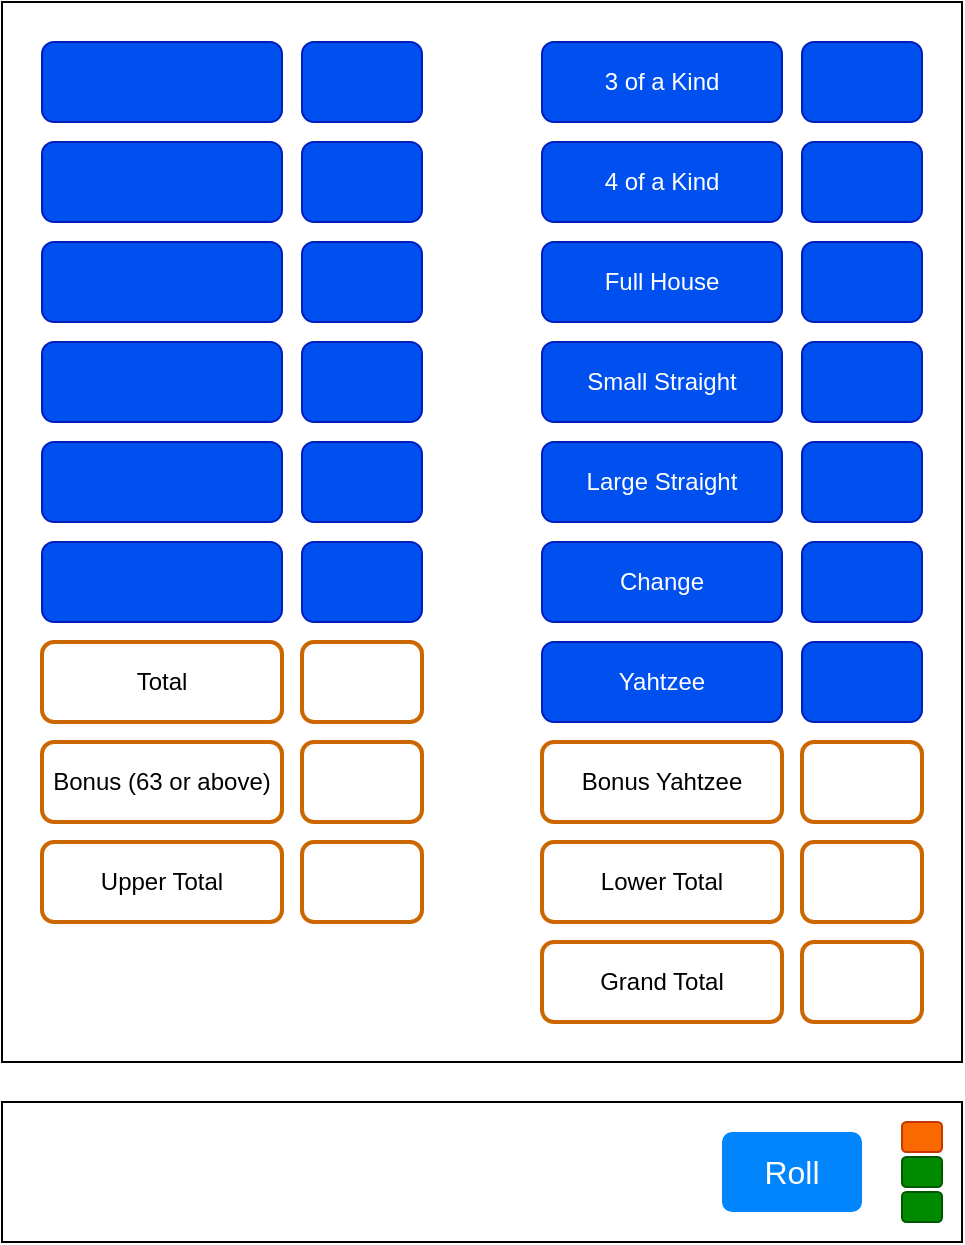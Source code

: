 <mxfile version="21.6.5" type="github">
  <diagram name="Page-1" id="gRaPweRWtWDCKEXZ7Hsl">
    <mxGraphModel dx="1678" dy="893" grid="1" gridSize="10" guides="1" tooltips="1" connect="1" arrows="1" fold="1" page="1" pageScale="1" pageWidth="850" pageHeight="1100" math="0" shadow="0">
      <root>
        <mxCell id="0" />
        <mxCell id="1" parent="0" />
        <mxCell id="erOUlVRGvqyGRUIqHfGN-49" value="" style="rounded=0;whiteSpace=wrap;html=1;" vertex="1" parent="1">
          <mxGeometry x="60" y="610" width="480" height="70" as="geometry" />
        </mxCell>
        <mxCell id="erOUlVRGvqyGRUIqHfGN-42" value="" style="rounded=0;whiteSpace=wrap;html=1;" vertex="1" parent="1">
          <mxGeometry x="60" y="60" width="480" height="530" as="geometry" />
        </mxCell>
        <mxCell id="erOUlVRGvqyGRUIqHfGN-1" value="" style="rounded=1;whiteSpace=wrap;html=1;fillColor=#0050ef;fontColor=#ffffff;strokeColor=#001DBC;" vertex="1" parent="1">
          <mxGeometry x="80" y="80" width="120" height="40" as="geometry" />
        </mxCell>
        <mxCell id="erOUlVRGvqyGRUIqHfGN-2" value="" style="rounded=1;whiteSpace=wrap;html=1;fillColor=#0050ef;fontColor=#ffffff;strokeColor=#001DBC;" vertex="1" parent="1">
          <mxGeometry x="80" y="130" width="120" height="40" as="geometry" />
        </mxCell>
        <mxCell id="erOUlVRGvqyGRUIqHfGN-3" value="Total" style="rounded=1;whiteSpace=wrap;html=1;strokeWidth=2;strokeColor=#CC6600;" vertex="1" parent="1">
          <mxGeometry x="80" y="380" width="120" height="40" as="geometry" />
        </mxCell>
        <mxCell id="erOUlVRGvqyGRUIqHfGN-4" value="" style="rounded=1;whiteSpace=wrap;html=1;fillColor=#0050ef;fontColor=#ffffff;strokeColor=#001DBC;" vertex="1" parent="1">
          <mxGeometry x="80" y="230" width="120" height="40" as="geometry" />
        </mxCell>
        <mxCell id="erOUlVRGvqyGRUIqHfGN-5" value="" style="rounded=1;whiteSpace=wrap;html=1;fillColor=#0050ef;fontColor=#ffffff;strokeColor=#001DBC;" vertex="1" parent="1">
          <mxGeometry x="80" y="180" width="120" height="40" as="geometry" />
        </mxCell>
        <mxCell id="erOUlVRGvqyGRUIqHfGN-6" value="" style="rounded=1;whiteSpace=wrap;html=1;fillColor=#0050ef;fontColor=#ffffff;strokeColor=#001DBC;" vertex="1" parent="1">
          <mxGeometry x="80" y="280" width="120" height="40" as="geometry" />
        </mxCell>
        <mxCell id="erOUlVRGvqyGRUIqHfGN-7" value="" style="rounded=1;whiteSpace=wrap;html=1;fillColor=#0050ef;fontColor=#ffffff;strokeColor=#001DBC;" vertex="1" parent="1">
          <mxGeometry x="80" y="330" width="120" height="40" as="geometry" />
        </mxCell>
        <mxCell id="erOUlVRGvqyGRUIqHfGN-8" value="Upper Total" style="rounded=1;whiteSpace=wrap;html=1;strokeWidth=2;strokeColor=#CC6600;" vertex="1" parent="1">
          <mxGeometry x="80" y="480" width="120" height="40" as="geometry" />
        </mxCell>
        <mxCell id="erOUlVRGvqyGRUIqHfGN-9" value="Bonus (63 or above)" style="rounded=1;whiteSpace=wrap;html=1;strokeWidth=2;strokeColor=#CC6600;" vertex="1" parent="1">
          <mxGeometry x="80" y="430" width="120" height="40" as="geometry" />
        </mxCell>
        <mxCell id="erOUlVRGvqyGRUIqHfGN-11" value="3 of a Kind" style="rounded=1;whiteSpace=wrap;html=1;fillColor=#0050ef;fontColor=#ffffff;strokeColor=#001DBC;" vertex="1" parent="1">
          <mxGeometry x="330" y="80" width="120" height="40" as="geometry" />
        </mxCell>
        <mxCell id="erOUlVRGvqyGRUIqHfGN-12" value="Bonus Yahtzee" style="rounded=1;whiteSpace=wrap;html=1;strokeWidth=2;strokeColor=#CC6600;" vertex="1" parent="1">
          <mxGeometry x="330" y="430" width="120" height="40" as="geometry" />
        </mxCell>
        <mxCell id="erOUlVRGvqyGRUIqHfGN-13" value="Full House" style="rounded=1;whiteSpace=wrap;html=1;fillColor=#0050ef;fontColor=#ffffff;strokeColor=#001DBC;" vertex="1" parent="1">
          <mxGeometry x="330" y="180" width="120" height="40" as="geometry" />
        </mxCell>
        <mxCell id="erOUlVRGvqyGRUIqHfGN-14" value="4 of a Kind" style="rounded=1;whiteSpace=wrap;html=1;fillColor=#0050ef;fontColor=#ffffff;strokeColor=#001DBC;" vertex="1" parent="1">
          <mxGeometry x="330" y="130" width="120" height="40" as="geometry" />
        </mxCell>
        <mxCell id="erOUlVRGvqyGRUIqHfGN-15" value="Small Straight" style="rounded=1;whiteSpace=wrap;html=1;fillColor=#0050ef;fontColor=#ffffff;strokeColor=#001DBC;" vertex="1" parent="1">
          <mxGeometry x="330" y="230" width="120" height="40" as="geometry" />
        </mxCell>
        <mxCell id="erOUlVRGvqyGRUIqHfGN-16" value="Large Straight" style="rounded=1;whiteSpace=wrap;html=1;fillColor=#0050ef;fontColor=#ffffff;strokeColor=#001DBC;" vertex="1" parent="1">
          <mxGeometry x="330" y="280" width="120" height="40" as="geometry" />
        </mxCell>
        <mxCell id="erOUlVRGvqyGRUIqHfGN-17" value="Grand Total" style="rounded=1;whiteSpace=wrap;html=1;strokeWidth=2;strokeColor=#CC6600;" vertex="1" parent="1">
          <mxGeometry x="330" y="530" width="120" height="40" as="geometry" />
        </mxCell>
        <mxCell id="erOUlVRGvqyGRUIqHfGN-18" value="Lower Total" style="rounded=1;whiteSpace=wrap;html=1;strokeWidth=2;strokeColor=#CC6600;" vertex="1" parent="1">
          <mxGeometry x="330" y="480" width="120" height="40" as="geometry" />
        </mxCell>
        <mxCell id="erOUlVRGvqyGRUIqHfGN-19" value="" style="rounded=1;whiteSpace=wrap;html=1;fillColor=#0050ef;fontColor=#ffffff;strokeColor=#001DBC;" vertex="1" parent="1">
          <mxGeometry x="210" y="80" width="60" height="40" as="geometry" />
        </mxCell>
        <mxCell id="erOUlVRGvqyGRUIqHfGN-20" value="" style="rounded=1;whiteSpace=wrap;html=1;fillColor=#0050ef;fontColor=#ffffff;strokeColor=#001DBC;" vertex="1" parent="1">
          <mxGeometry x="210" y="130" width="60" height="40" as="geometry" />
        </mxCell>
        <mxCell id="erOUlVRGvqyGRUIqHfGN-21" value="" style="rounded=1;whiteSpace=wrap;html=1;fillColor=#0050ef;fontColor=#ffffff;strokeColor=#001DBC;" vertex="1" parent="1">
          <mxGeometry x="210" y="180" width="60" height="40" as="geometry" />
        </mxCell>
        <mxCell id="erOUlVRGvqyGRUIqHfGN-22" value="" style="rounded=1;whiteSpace=wrap;html=1;fillColor=#0050ef;fontColor=#ffffff;strokeColor=#001DBC;" vertex="1" parent="1">
          <mxGeometry x="210" y="230" width="60" height="40" as="geometry" />
        </mxCell>
        <mxCell id="erOUlVRGvqyGRUIqHfGN-23" value="" style="rounded=1;whiteSpace=wrap;html=1;fillColor=#0050ef;fontColor=#ffffff;strokeColor=#001DBC;" vertex="1" parent="1">
          <mxGeometry x="210" y="280" width="60" height="40" as="geometry" />
        </mxCell>
        <mxCell id="erOUlVRGvqyGRUIqHfGN-24" value="" style="rounded=1;whiteSpace=wrap;html=1;fillColor=#0050ef;fontColor=#ffffff;strokeColor=#001DBC;" vertex="1" parent="1">
          <mxGeometry x="210" y="330" width="60" height="40" as="geometry" />
        </mxCell>
        <mxCell id="erOUlVRGvqyGRUIqHfGN-25" value="" style="rounded=1;whiteSpace=wrap;html=1;strokeWidth=2;strokeColor=#CC6600;" vertex="1" parent="1">
          <mxGeometry x="210" y="380" width="60" height="40" as="geometry" />
        </mxCell>
        <mxCell id="erOUlVRGvqyGRUIqHfGN-26" value="" style="rounded=1;whiteSpace=wrap;html=1;strokeWidth=2;strokeColor=#CC6600;" vertex="1" parent="1">
          <mxGeometry x="210" y="430" width="60" height="40" as="geometry" />
        </mxCell>
        <mxCell id="erOUlVRGvqyGRUIqHfGN-27" value="" style="rounded=1;whiteSpace=wrap;html=1;strokeWidth=2;strokeColor=#CC6600;" vertex="1" parent="1">
          <mxGeometry x="210" y="480" width="60" height="40" as="geometry" />
        </mxCell>
        <mxCell id="erOUlVRGvqyGRUIqHfGN-28" value="Change" style="rounded=1;whiteSpace=wrap;html=1;fillColor=#0050ef;fontColor=#ffffff;strokeColor=#001DBC;" vertex="1" parent="1">
          <mxGeometry x="330" y="330" width="120" height="40" as="geometry" />
        </mxCell>
        <mxCell id="erOUlVRGvqyGRUIqHfGN-29" value="Yahtzee" style="rounded=1;whiteSpace=wrap;html=1;fillColor=#0050ef;fontColor=#ffffff;strokeColor=#001DBC;" vertex="1" parent="1">
          <mxGeometry x="330" y="380" width="120" height="40" as="geometry" />
        </mxCell>
        <mxCell id="erOUlVRGvqyGRUIqHfGN-31" value="" style="rounded=1;whiteSpace=wrap;html=1;fillColor=#0050ef;fontColor=#ffffff;strokeColor=#001DBC;" vertex="1" parent="1">
          <mxGeometry x="460" y="80" width="60" height="40" as="geometry" />
        </mxCell>
        <mxCell id="erOUlVRGvqyGRUIqHfGN-32" value="" style="rounded=1;whiteSpace=wrap;html=1;fillColor=#0050ef;fontColor=#ffffff;strokeColor=#001DBC;" vertex="1" parent="1">
          <mxGeometry x="460" y="130" width="60" height="40" as="geometry" />
        </mxCell>
        <mxCell id="erOUlVRGvqyGRUIqHfGN-33" value="" style="rounded=1;whiteSpace=wrap;html=1;fillColor=#0050ef;fontColor=#ffffff;strokeColor=#001DBC;" vertex="1" parent="1">
          <mxGeometry x="460" y="180" width="60" height="40" as="geometry" />
        </mxCell>
        <mxCell id="erOUlVRGvqyGRUIqHfGN-34" value="" style="rounded=1;whiteSpace=wrap;html=1;fillColor=#0050ef;fontColor=#ffffff;strokeColor=#001DBC;" vertex="1" parent="1">
          <mxGeometry x="460" y="230" width="60" height="40" as="geometry" />
        </mxCell>
        <mxCell id="erOUlVRGvqyGRUIqHfGN-35" value="" style="rounded=1;whiteSpace=wrap;html=1;fillColor=#0050ef;fontColor=#ffffff;strokeColor=#001DBC;" vertex="1" parent="1">
          <mxGeometry x="460" y="280" width="60" height="40" as="geometry" />
        </mxCell>
        <mxCell id="erOUlVRGvqyGRUIqHfGN-36" value="" style="rounded=1;whiteSpace=wrap;html=1;fillColor=#0050ef;fontColor=#ffffff;strokeColor=#001DBC;" vertex="1" parent="1">
          <mxGeometry x="460" y="330" width="60" height="40" as="geometry" />
        </mxCell>
        <mxCell id="erOUlVRGvqyGRUIqHfGN-37" value="" style="rounded=1;whiteSpace=wrap;html=1;fillColor=#0050ef;fontColor=#ffffff;strokeColor=#001DBC;" vertex="1" parent="1">
          <mxGeometry x="460" y="380" width="60" height="40" as="geometry" />
        </mxCell>
        <mxCell id="erOUlVRGvqyGRUIqHfGN-38" value="" style="rounded=1;whiteSpace=wrap;html=1;strokeWidth=2;strokeColor=#CC6600;" vertex="1" parent="1">
          <mxGeometry x="460" y="430" width="60" height="40" as="geometry" />
        </mxCell>
        <mxCell id="erOUlVRGvqyGRUIqHfGN-39" value="" style="rounded=1;whiteSpace=wrap;html=1;strokeWidth=2;strokeColor=#CC6600;" vertex="1" parent="1">
          <mxGeometry x="460" y="480" width="60" height="40" as="geometry" />
        </mxCell>
        <mxCell id="erOUlVRGvqyGRUIqHfGN-40" value="" style="rounded=1;whiteSpace=wrap;html=1;strokeWidth=2;strokeColor=#CC6600;" vertex="1" parent="1">
          <mxGeometry x="460" y="530" width="60" height="40" as="geometry" />
        </mxCell>
        <mxCell id="erOUlVRGvqyGRUIqHfGN-44" value="" style="shape=image;verticalLabelPosition=bottom;labelBackgroundColor=default;verticalAlign=top;aspect=fixed;imageAspect=0;image=https://www.clker.com/cliparts/r/z/d/a/L/V/dice-4-hi.png;" vertex="1" parent="1">
          <mxGeometry x="70" y="620" width="50.59" height="50" as="geometry" />
        </mxCell>
        <mxCell id="erOUlVRGvqyGRUIqHfGN-45" value="" style="shape=image;verticalLabelPosition=bottom;labelBackgroundColor=default;verticalAlign=top;aspect=fixed;imageAspect=0;image=https://www.clker.com/cliparts/r/z/d/a/L/V/dice-4-hi.png;" vertex="1" parent="1">
          <mxGeometry x="350" y="620" width="50.59" height="50" as="geometry" />
        </mxCell>
        <mxCell id="erOUlVRGvqyGRUIqHfGN-46" value="" style="shape=image;verticalLabelPosition=bottom;labelBackgroundColor=default;verticalAlign=top;aspect=fixed;imageAspect=0;image=https://www.clker.com/cliparts/r/z/d/a/L/V/dice-4-hi.png;" vertex="1" parent="1">
          <mxGeometry x="140" y="620" width="50.59" height="50" as="geometry" />
        </mxCell>
        <mxCell id="erOUlVRGvqyGRUIqHfGN-47" value="" style="shape=image;verticalLabelPosition=bottom;labelBackgroundColor=default;verticalAlign=top;aspect=fixed;imageAspect=0;image=https://www.clker.com/cliparts/r/z/d/a/L/V/dice-4-hi.png;" vertex="1" parent="1">
          <mxGeometry x="210" y="620" width="50.59" height="50" as="geometry" />
        </mxCell>
        <mxCell id="erOUlVRGvqyGRUIqHfGN-48" value="" style="shape=image;verticalLabelPosition=bottom;labelBackgroundColor=default;verticalAlign=top;aspect=fixed;imageAspect=0;image=https://www.clker.com/cliparts/r/z/d/a/L/V/dice-4-hi.png;" vertex="1" parent="1">
          <mxGeometry x="280" y="620" width="50.59" height="50" as="geometry" />
        </mxCell>
        <mxCell id="erOUlVRGvqyGRUIqHfGN-50" value="Roll" style="html=1;shadow=0;dashed=0;shape=mxgraph.bootstrap.rrect;rSize=5;strokeColor=none;strokeWidth=1;fillColor=#0085FC;fontColor=#FFFFFF;whiteSpace=wrap;align=center;verticalAlign=middle;spacingLeft=0;fontStyle=0;fontSize=16;spacing=5;" vertex="1" parent="1">
          <mxGeometry x="420" y="625" width="70" height="40" as="geometry" />
        </mxCell>
        <mxCell id="erOUlVRGvqyGRUIqHfGN-58" value="" style="rounded=1;whiteSpace=wrap;html=1;fillColor=#008a00;fontColor=#ffffff;strokeColor=#005700;" vertex="1" parent="1">
          <mxGeometry x="510" y="637.5" width="20" height="15" as="geometry" />
        </mxCell>
        <mxCell id="erOUlVRGvqyGRUIqHfGN-60" value="" style="rounded=1;whiteSpace=wrap;html=1;fillColor=#fa6800;strokeColor=#C73500;fontColor=#000000;" vertex="1" parent="1">
          <mxGeometry x="510" y="620" width="20" height="15" as="geometry" />
        </mxCell>
        <mxCell id="erOUlVRGvqyGRUIqHfGN-63" value="" style="rounded=1;whiteSpace=wrap;html=1;fillColor=#008a00;fontColor=#ffffff;strokeColor=#005700;" vertex="1" parent="1">
          <mxGeometry x="510" y="655" width="20" height="15" as="geometry" />
        </mxCell>
      </root>
    </mxGraphModel>
  </diagram>
</mxfile>
